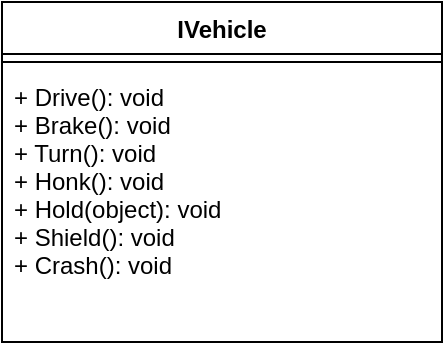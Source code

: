 <mxfile version="13.6.5">
    <diagram id="f2jI2Zb6yIv-HcYJaIgv" name="Page-1">
        <mxGraphModel dx="1064" dy="603" grid="1" gridSize="10" guides="1" tooltips="1" connect="1" arrows="1" fold="1" page="1" pageScale="1" pageWidth="850" pageHeight="1100" math="0" shadow="0">
            <root>
                <mxCell id="0"/>
                <mxCell id="1" parent="0"/>
                <mxCell id="2" value="IVehicle" style="swimlane;fontStyle=1;align=center;verticalAlign=top;childLayout=stackLayout;horizontal=1;startSize=26;horizontalStack=0;resizeParent=1;resizeParentMax=0;resizeLast=0;collapsible=1;marginBottom=0;" parent="1" vertex="1">
                    <mxGeometry x="265" y="190" width="220" height="170" as="geometry"/>
                </mxCell>
                <mxCell id="4" value="" style="line;strokeWidth=1;fillColor=none;align=left;verticalAlign=middle;spacingTop=-1;spacingLeft=3;spacingRight=3;rotatable=0;labelPosition=right;points=[];portConstraint=eastwest;" parent="2" vertex="1">
                    <mxGeometry y="26" width="220" height="8" as="geometry"/>
                </mxCell>
                <mxCell id="5" value="+ Drive(): void&#10;+ Brake(): void&#10;+ Turn(): void&#10;+ Honk(): void&#10;+ Hold(object): void&#10;+ Shield(): void&#10;+ Crash(): void" style="text;strokeColor=none;fillColor=none;align=left;verticalAlign=top;spacingLeft=4;spacingRight=4;overflow=hidden;rotatable=0;points=[[0,0.5],[1,0.5]];portConstraint=eastwest;" parent="2" vertex="1">
                    <mxGeometry y="34" width="220" height="136" as="geometry"/>
                </mxCell>
            </root>
        </mxGraphModel>
    </diagram>
</mxfile>